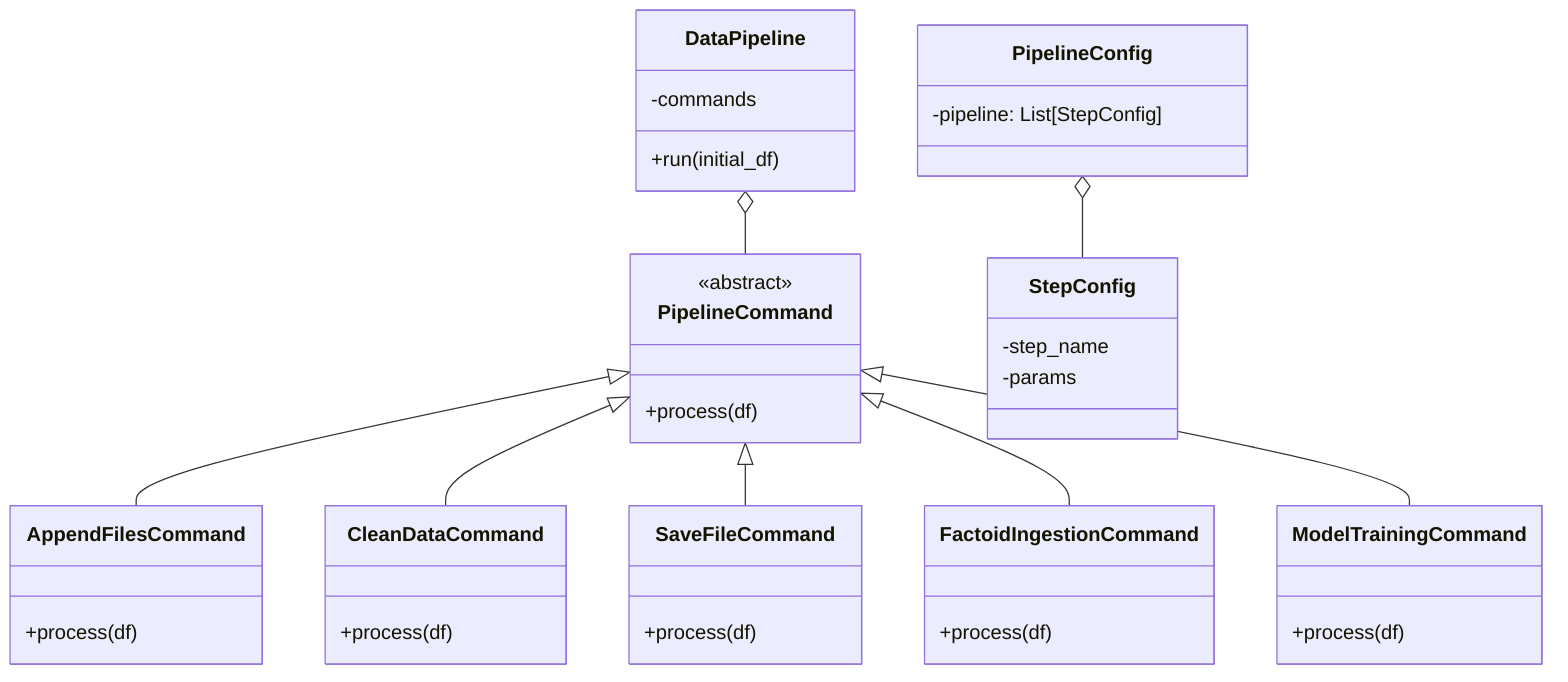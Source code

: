 classDiagram
    class PipelineCommand {
        <<abstract>>
        +process(df)
    }
    class AppendFilesCommand {
        +process(df)
    }
    class CleanDataCommand {
        +process(df)
    }
    class SaveFileCommand {
        +process(df)
    }
    class FactoidIngestionCommand {
        +process(df)
    }
    class ModelTrainingCommand {
        +process(df)
    }
    class DataPipeline {
        +run(initial_df)
        -commands
    }
    class PipelineConfig {
        -pipeline: List[StepConfig]
    }
    class StepConfig {
        -step_name
        -params
    }
    PipelineCommand <|-- AppendFilesCommand
    PipelineCommand <|-- CleanDataCommand
    PipelineCommand <|-- SaveFileCommand
    PipelineCommand <|-- FactoidIngestionCommand
    PipelineCommand <|-- ModelTrainingCommand
    DataPipeline o-- PipelineCommand
    PipelineConfig o-- StepConfig